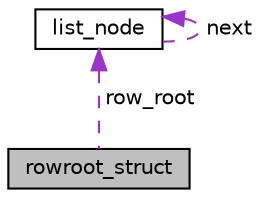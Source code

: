digraph "rowroot_struct"
{
 // LATEX_PDF_SIZE
  bgcolor="transparent";
  edge [fontname="Helvetica",fontsize="10",labelfontname="Helvetica",labelfontsize="10"];
  node [fontname="Helvetica",fontsize="10",shape=record];
  Node1 [label="rowroot_struct",height=0.2,width=0.4,color="black", fillcolor="grey75", style="filled", fontcolor="black",tooltip="Structure that defines a new row in table using list_node."];
  Node2 -> Node1 [dir="back",color="darkorchid3",fontsize="10",style="dashed",label=" row_root" ,fontname="Helvetica"];
  Node2 [label="list_node",height=0.2,width=0.4,color="black",URL="$structlist__node.html",tooltip="Structure defines a list node."];
  Node2 -> Node2 [dir="back",color="darkorchid3",fontsize="10",style="dashed",label=" next" ,fontname="Helvetica"];
}
